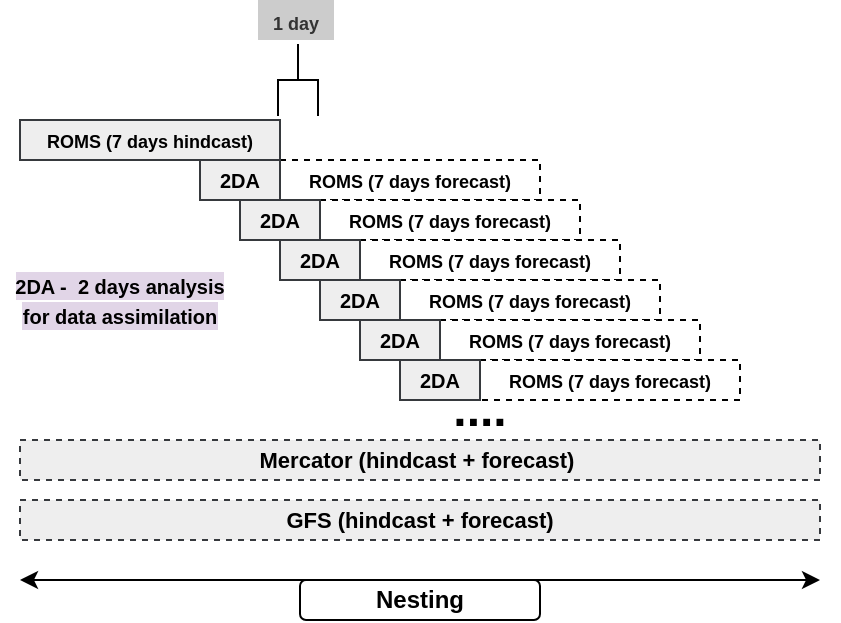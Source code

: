 <mxfile version="13.8.0" type="github">
  <diagram id="pwO4rQPGBJkzqjzFGWmT" name="Page-1">
    <mxGraphModel dx="1021" dy="500" grid="1" gridSize="10" guides="1" tooltips="1" connect="1" arrows="1" fold="1" page="1" pageScale="1" pageWidth="827" pageHeight="1169" math="0" shadow="0">
      <root>
        <mxCell id="0" />
        <mxCell id="1" parent="0" />
        <mxCell id="pYifvQT2HWXIfOrz_YcY-4" value="&lt;font size=&quot;1&quot;&gt;&lt;b style=&quot;font-size: 9px&quot;&gt;ROMS (7 days hindcast)&lt;/b&gt;&lt;/font&gt;" style="rounded=0;whiteSpace=wrap;html=1;fillColor=#eeeeee;strokeColor=#36393d;verticalAlign=middle;" parent="1" vertex="1">
          <mxGeometry x="280" y="140" width="130" height="20" as="geometry" />
        </mxCell>
        <mxCell id="pYifvQT2HWXIfOrz_YcY-7" value="&lt;font size=&quot;1&quot;&gt;&lt;b style=&quot;font-size: 9px&quot;&gt;ROMS (7 days forecast)&lt;/b&gt;&lt;/font&gt;" style="rounded=0;whiteSpace=wrap;html=1;verticalAlign=middle;dashed=1;" parent="1" vertex="1">
          <mxGeometry x="410" y="160" width="130" height="20" as="geometry" />
        </mxCell>
        <mxCell id="pYifvQT2HWXIfOrz_YcY-8" value="&lt;font size=&quot;1&quot;&gt;&lt;b style=&quot;font-size: 9px&quot;&gt;ROMS (7 days forecast)&lt;/b&gt;&lt;/font&gt;" style="rounded=0;whiteSpace=wrap;html=1;verticalAlign=middle;dashed=1;" parent="1" vertex="1">
          <mxGeometry x="430" y="180" width="130" height="20" as="geometry" />
        </mxCell>
        <mxCell id="pYifvQT2HWXIfOrz_YcY-9" value="&lt;font size=&quot;1&quot;&gt;&lt;b style=&quot;font-size: 9px&quot;&gt;ROMS (7 days forecast)&lt;/b&gt;&lt;/font&gt;" style="rounded=0;whiteSpace=wrap;html=1;verticalAlign=middle;dashed=1;" parent="1" vertex="1">
          <mxGeometry x="450" y="200" width="130" height="20" as="geometry" />
        </mxCell>
        <mxCell id="pYifvQT2HWXIfOrz_YcY-10" value="&lt;font size=&quot;1&quot;&gt;&lt;b style=&quot;font-size: 9px&quot;&gt;ROMS (7 days forecast)&lt;/b&gt;&lt;/font&gt;" style="rounded=0;whiteSpace=wrap;html=1;verticalAlign=middle;dashed=1;" parent="1" vertex="1">
          <mxGeometry x="470" y="220" width="130" height="20" as="geometry" />
        </mxCell>
        <mxCell id="30RJS0q0PBS2WoNAkkCa-1" value="&lt;font size=&quot;1&quot;&gt;&lt;b style=&quot;font-size: 9px&quot;&gt;ROMS (7 days forecast)&lt;/b&gt;&lt;/font&gt;" style="rounded=0;whiteSpace=wrap;html=1;verticalAlign=middle;dashed=1;" parent="1" vertex="1">
          <mxGeometry x="490" y="240" width="130" height="20" as="geometry" />
        </mxCell>
        <mxCell id="30RJS0q0PBS2WoNAkkCa-2" value="&lt;font size=&quot;1&quot;&gt;&lt;b style=&quot;font-size: 9px&quot;&gt;ROMS (7 days forecast)&lt;/b&gt;&lt;/font&gt;" style="rounded=0;whiteSpace=wrap;html=1;verticalAlign=middle;dashed=1;" parent="1" vertex="1">
          <mxGeometry x="510" y="260" width="130" height="20" as="geometry" />
        </mxCell>
        <mxCell id="30RJS0q0PBS2WoNAkkCa-7" value="" style="strokeWidth=1;html=1;shape=mxgraph.flowchart.annotation_2;align=left;labelPosition=right;pointerEvents=1;rotation=90;" parent="1" vertex="1">
          <mxGeometry x="401" y="110" width="36" height="20" as="geometry" />
        </mxCell>
        <mxCell id="30RJS0q0PBS2WoNAkkCa-9" value="&lt;b&gt;&lt;font style=&quot;font-size: 9px&quot;&gt;1 day&lt;/font&gt;&lt;/b&gt;" style="text;html=1;align=center;verticalAlign=bottom;whiteSpace=wrap;rounded=0;perimeterSpacing=0;fontColor=#333333;fillColor=#CCCCCC;" parent="1" vertex="1">
          <mxGeometry x="399" y="80" width="38" height="20" as="geometry" />
        </mxCell>
        <mxCell id="I8OCzsZrOeZ4LIsiNRNC-1" value="&lt;font size=&quot;1&quot;&gt;&lt;b style=&quot;font-size: 11px&quot;&gt;Mercator (hindcast + forecast)&amp;nbsp;&lt;/b&gt;&lt;/font&gt;" style="rounded=0;whiteSpace=wrap;html=1;fillColor=#eeeeee;strokeColor=#36393d;verticalAlign=middle;dashed=1;" parent="1" vertex="1">
          <mxGeometry x="280" y="300" width="400" height="20" as="geometry" />
        </mxCell>
        <mxCell id="I8OCzsZrOeZ4LIsiNRNC-2" value="&lt;font size=&quot;1&quot;&gt;&lt;b style=&quot;font-size: 11px&quot;&gt;GFS&amp;nbsp;&lt;/b&gt;&lt;/font&gt;&lt;b style=&quot;font-size: 11px&quot;&gt;(&lt;/b&gt;&lt;b style=&quot;font-size: 11px&quot;&gt;hindcast + forecast&lt;/b&gt;&lt;b style=&quot;font-size: 11px&quot;&gt;)&lt;/b&gt;" style="rounded=0;whiteSpace=wrap;html=1;fillColor=#eeeeee;strokeColor=#36393d;verticalAlign=middle;dashed=1;" parent="1" vertex="1">
          <mxGeometry x="280" y="330" width="400" height="20" as="geometry" />
        </mxCell>
        <mxCell id="CNHs0crCZYIP-Z3c3alA-3" value="&lt;font size=&quot;1&quot;&gt;&lt;b&gt;2DA&lt;/b&gt;&lt;/font&gt;" style="rounded=0;whiteSpace=wrap;html=1;fillColor=#eeeeee;strokeColor=#36393d;verticalAlign=middle;" parent="1" vertex="1">
          <mxGeometry x="370" y="160" width="40" height="20" as="geometry" />
        </mxCell>
        <mxCell id="CNHs0crCZYIP-Z3c3alA-4" value="&lt;font size=&quot;1&quot;&gt;&lt;b&gt;2DA&lt;/b&gt;&lt;/font&gt;" style="rounded=0;whiteSpace=wrap;html=1;fillColor=#eeeeee;strokeColor=#36393d;verticalAlign=middle;" parent="1" vertex="1">
          <mxGeometry x="390" y="180" width="40" height="20" as="geometry" />
        </mxCell>
        <mxCell id="CNHs0crCZYIP-Z3c3alA-5" value="&lt;font size=&quot;1&quot;&gt;&lt;b&gt;2DA&lt;/b&gt;&lt;/font&gt;" style="rounded=0;whiteSpace=wrap;html=1;fillColor=#eeeeee;strokeColor=#36393d;verticalAlign=middle;" parent="1" vertex="1">
          <mxGeometry x="410" y="200" width="40" height="20" as="geometry" />
        </mxCell>
        <mxCell id="CNHs0crCZYIP-Z3c3alA-6" value="&lt;font size=&quot;1&quot;&gt;&lt;b&gt;2DA&lt;/b&gt;&lt;/font&gt;" style="rounded=0;whiteSpace=wrap;html=1;fillColor=#eeeeee;strokeColor=#36393d;verticalAlign=middle;" parent="1" vertex="1">
          <mxGeometry x="430" y="220" width="40" height="20" as="geometry" />
        </mxCell>
        <mxCell id="CNHs0crCZYIP-Z3c3alA-7" value="&lt;font size=&quot;1&quot;&gt;&lt;b&gt;2DA&lt;/b&gt;&lt;/font&gt;" style="rounded=0;whiteSpace=wrap;html=1;fillColor=#eeeeee;strokeColor=#36393d;verticalAlign=middle;" parent="1" vertex="1">
          <mxGeometry x="450" y="240" width="40" height="20" as="geometry" />
        </mxCell>
        <mxCell id="CNHs0crCZYIP-Z3c3alA-9" value="&lt;font size=&quot;1&quot;&gt;&lt;b&gt;2DA&lt;/b&gt;&lt;/font&gt;" style="rounded=0;whiteSpace=wrap;html=1;fillColor=#eeeeee;strokeColor=#36393d;verticalAlign=middle;" parent="1" vertex="1">
          <mxGeometry x="470" y="260" width="40" height="20" as="geometry" />
        </mxCell>
        <mxCell id="CNHs0crCZYIP-Z3c3alA-10" value="&lt;font style=&quot;font-size: 24px&quot;&gt;&lt;b&gt;....&lt;/b&gt;&lt;/font&gt;" style="text;html=1;strokeColor=none;fillColor=none;align=center;verticalAlign=middle;whiteSpace=wrap;rounded=0;" parent="1" vertex="1">
          <mxGeometry x="490" y="280" width="40" height="10" as="geometry" />
        </mxCell>
        <mxCell id="CNHs0crCZYIP-Z3c3alA-13" value="&lt;span style=&quot;background-color: rgb(225 , 213 , 231)&quot;&gt;&lt;b style=&quot;font-size: x-small&quot;&gt;2DA -&lt;/b&gt;&lt;span style=&quot;font-size: x-small&quot;&gt;&amp;nbsp;&lt;/span&gt;&lt;b&gt;&lt;font style=&quot;font-size: 10px&quot;&gt;&amp;nbsp;2 days analysis for data assimilation&lt;/font&gt;&lt;/b&gt;&lt;/span&gt;" style="text;html=1;strokeColor=none;fillColor=none;align=center;verticalAlign=middle;whiteSpace=wrap;rounded=0;" parent="1" vertex="1">
          <mxGeometry x="270" y="220" width="120" height="20" as="geometry" />
        </mxCell>
        <mxCell id="qRTVp0WQ62Gjk23h_veg-1" value="" style="endArrow=classic;startArrow=classic;html=1;" parent="1" edge="1">
          <mxGeometry width="50" height="50" relative="1" as="geometry">
            <mxPoint x="280" y="370" as="sourcePoint" />
            <mxPoint x="680" y="370" as="targetPoint" />
          </mxGeometry>
        </mxCell>
        <mxCell id="qRTVp0WQ62Gjk23h_veg-2" value="&lt;b&gt;Nesting&lt;/b&gt;" style="rounded=1;whiteSpace=wrap;html=1;" parent="1" vertex="1">
          <mxGeometry x="420" y="370" width="120" height="20" as="geometry" />
        </mxCell>
      </root>
    </mxGraphModel>
  </diagram>
</mxfile>
